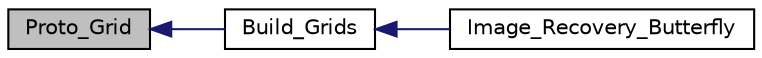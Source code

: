 digraph "Proto_Grid"
{
  edge [fontname="Helvetica",fontsize="10",labelfontname="Helvetica",labelfontsize="10"];
  node [fontname="Helvetica",fontsize="10",shape=record];
  rankdir="LR";
  Node137 [label="Proto_Grid",height=0.2,width=0.4,color="black", fillcolor="grey75", style="filled", fontcolor="black"];
  Node137 -> Node138 [dir="back",color="midnightblue",fontsize="10",style="solid",fontname="Helvetica"];
  Node138 [label="Build_Grids",height=0.2,width=0.4,color="black", fillcolor="white", style="filled",URL="$_image___recovery_8h.html#a410bc84b87399ef0182942a49b23c7db"];
  Node138 -> Node139 [dir="back",color="midnightblue",fontsize="10",style="solid",fontname="Helvetica"];
  Node139 [label="Image_Recovery_Butterfly",height=0.2,width=0.4,color="black", fillcolor="white", style="filled",URL="$_image___recovery_8h.html#a8f37a34ded6bb41f2a734c1218ef0dc7"];
}
